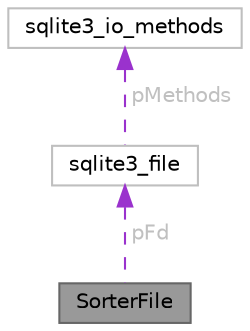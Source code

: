 digraph "SorterFile"
{
 // LATEX_PDF_SIZE
  bgcolor="transparent";
  edge [fontname=Helvetica,fontsize=10,labelfontname=Helvetica,labelfontsize=10];
  node [fontname=Helvetica,fontsize=10,shape=box,height=0.2,width=0.4];
  Node1 [id="Node000001",label="SorterFile",height=0.2,width=0.4,color="gray40", fillcolor="grey60", style="filled", fontcolor="black",tooltip=" "];
  Node2 -> Node1 [id="edge1_Node000001_Node000002",dir="back",color="darkorchid3",style="dashed",tooltip=" ",label=" pFd",fontcolor="grey" ];
  Node2 [id="Node000002",label="sqlite3_file",height=0.2,width=0.4,color="grey75", fillcolor="white", style="filled",URL="$structsqlite3__file.html",tooltip=" "];
  Node3 -> Node2 [id="edge2_Node000002_Node000003",dir="back",color="darkorchid3",style="dashed",tooltip=" ",label=" pMethods",fontcolor="grey" ];
  Node3 [id="Node000003",label="sqlite3_io_methods",height=0.2,width=0.4,color="grey75", fillcolor="white", style="filled",URL="$structsqlite3__io__methods.html",tooltip=" "];
}
